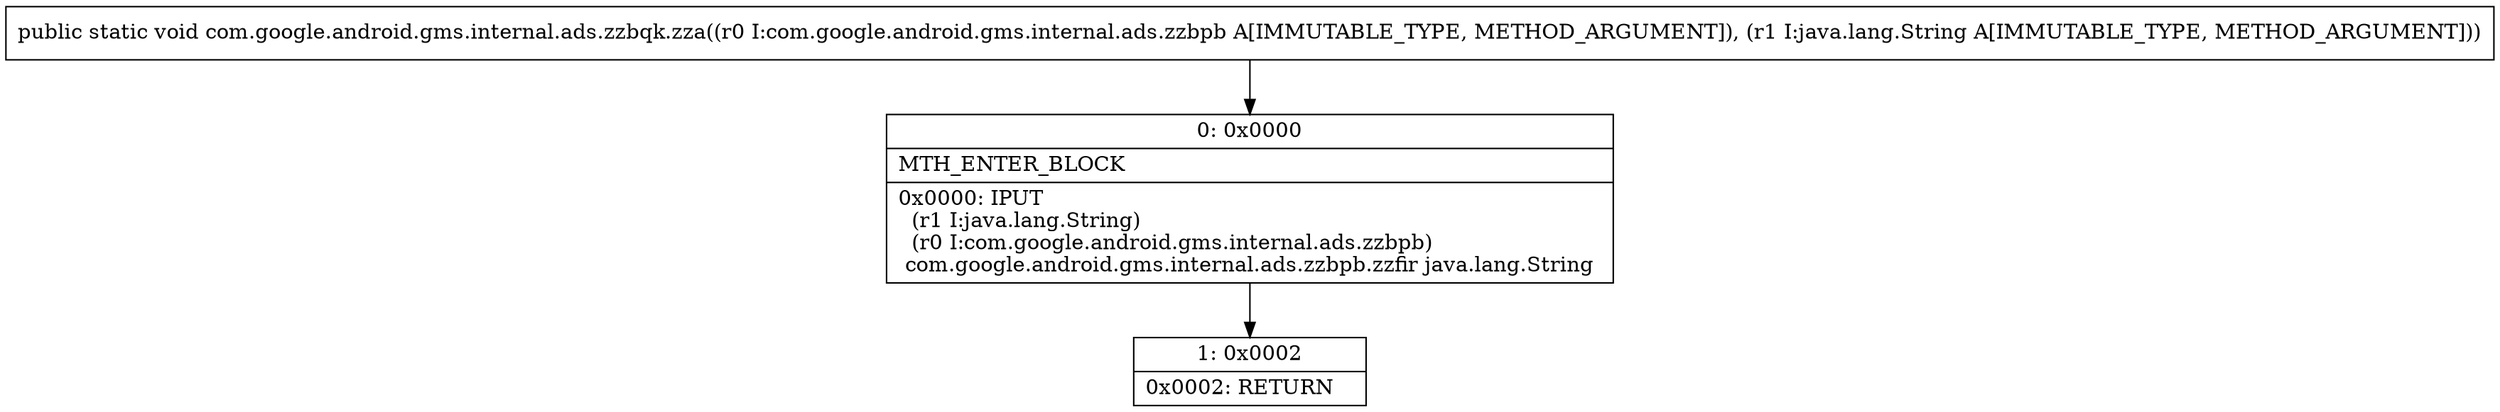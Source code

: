 digraph "CFG forcom.google.android.gms.internal.ads.zzbqk.zza(Lcom\/google\/android\/gms\/internal\/ads\/zzbpb;Ljava\/lang\/String;)V" {
Node_0 [shape=record,label="{0\:\ 0x0000|MTH_ENTER_BLOCK\l|0x0000: IPUT  \l  (r1 I:java.lang.String)\l  (r0 I:com.google.android.gms.internal.ads.zzbpb)\l com.google.android.gms.internal.ads.zzbpb.zzfir java.lang.String \l}"];
Node_1 [shape=record,label="{1\:\ 0x0002|0x0002: RETURN   \l}"];
MethodNode[shape=record,label="{public static void com.google.android.gms.internal.ads.zzbqk.zza((r0 I:com.google.android.gms.internal.ads.zzbpb A[IMMUTABLE_TYPE, METHOD_ARGUMENT]), (r1 I:java.lang.String A[IMMUTABLE_TYPE, METHOD_ARGUMENT])) }"];
MethodNode -> Node_0;
Node_0 -> Node_1;
}

